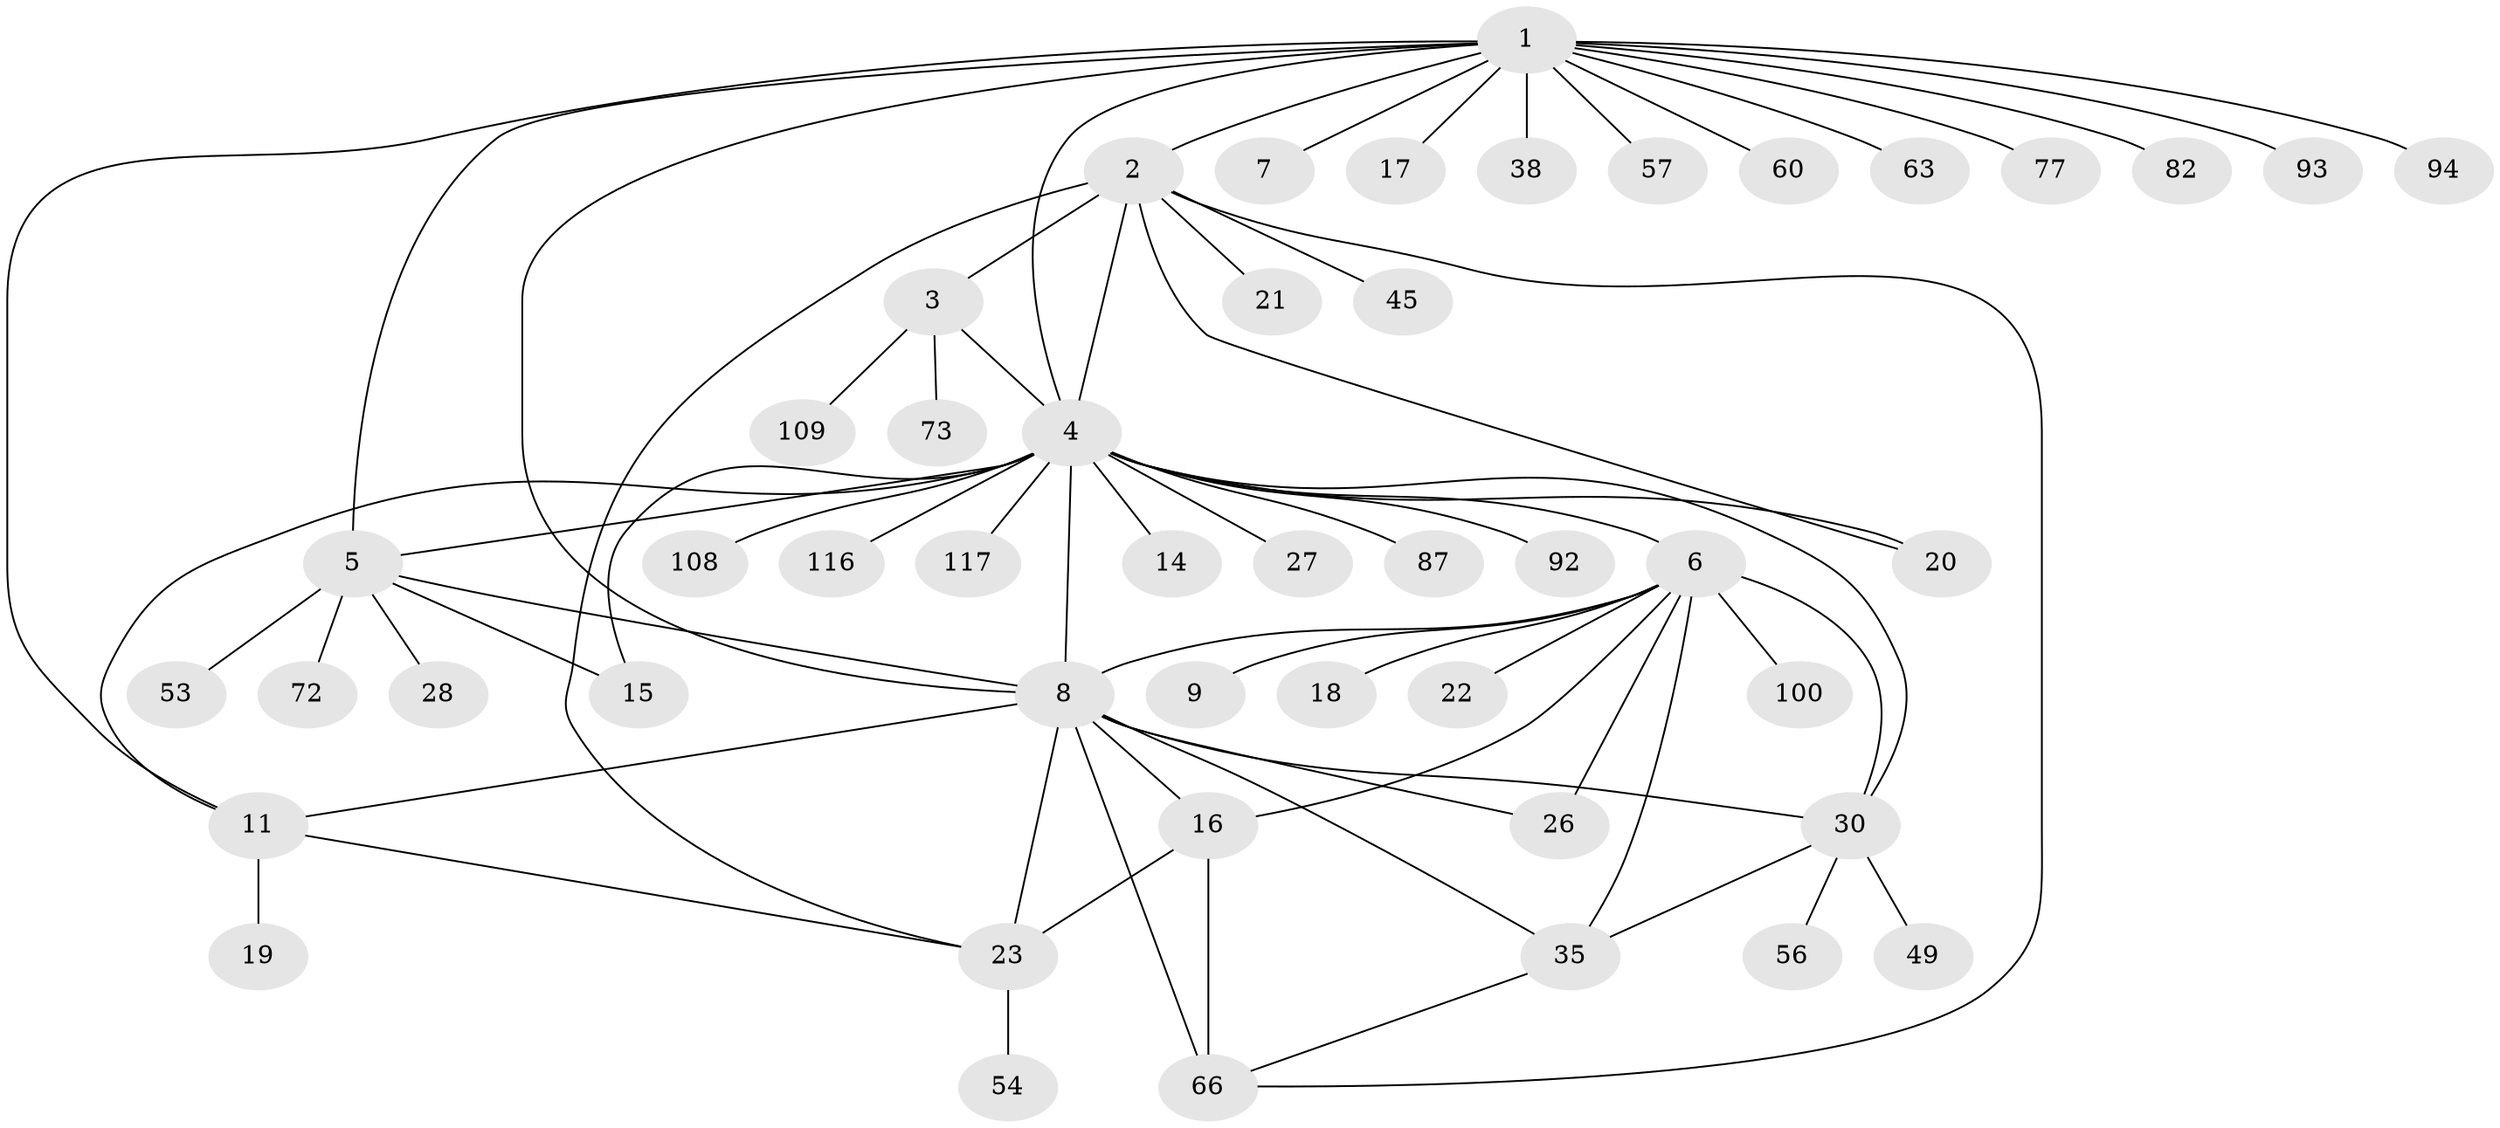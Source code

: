 // original degree distribution, {16: 0.008264462809917356, 8: 0.01652892561983471, 4: 0.06611570247933884, 21: 0.008264462809917356, 7: 0.03305785123966942, 14: 0.008264462809917356, 1: 0.5041322314049587, 12: 0.008264462809917356, 2: 0.21487603305785125, 5: 0.024793388429752067, 3: 0.09090909090909091, 6: 0.01652892561983471}
// Generated by graph-tools (version 1.1) at 2025/18/03/04/25 18:18:10]
// undirected, 48 vertices, 69 edges
graph export_dot {
graph [start="1"]
  node [color=gray90,style=filled];
  1;
  2;
  3;
  4 [super="+40+32+36+25+31+70+46+48+10"];
  5;
  6 [super="+51"];
  7;
  8 [super="+12+42+13+41+33"];
  9 [super="+74"];
  11;
  14 [super="+104"];
  15 [super="+81+110+24"];
  16 [super="+61"];
  17;
  18 [super="+55"];
  19;
  20 [super="+86"];
  21;
  22;
  23 [super="+44+103+68"];
  26 [super="+37+39"];
  27;
  28;
  30 [super="+47"];
  35 [super="+83+43"];
  38;
  45;
  49 [super="+118+59"];
  53;
  54;
  56;
  57 [super="+75"];
  60 [super="+119"];
  63 [super="+64"];
  66 [super="+102"];
  72;
  73;
  77;
  82;
  87;
  92;
  93;
  94;
  100;
  108;
  109;
  116;
  117;
  1 -- 2;
  1 -- 5;
  1 -- 7;
  1 -- 11;
  1 -- 17;
  1 -- 38;
  1 -- 57;
  1 -- 60;
  1 -- 63;
  1 -- 77;
  1 -- 82;
  1 -- 93;
  1 -- 94;
  1 -- 8;
  1 -- 4;
  2 -- 3;
  2 -- 4;
  2 -- 20;
  2 -- 21;
  2 -- 45;
  2 -- 66;
  2 -- 23;
  3 -- 4;
  3 -- 73;
  3 -- 109;
  4 -- 6 [weight=3];
  4 -- 8 [weight=4];
  4 -- 11;
  4 -- 14 [weight=2];
  4 -- 87;
  4 -- 92;
  4 -- 108;
  4 -- 116;
  4 -- 117;
  4 -- 15;
  4 -- 5;
  4 -- 20;
  4 -- 27;
  4 -- 30;
  5 -- 15;
  5 -- 28;
  5 -- 53;
  5 -- 72;
  5 -- 8;
  6 -- 9;
  6 -- 18;
  6 -- 22;
  6 -- 26;
  6 -- 30;
  6 -- 35;
  6 -- 100;
  6 -- 16;
  6 -- 8 [weight=2];
  8 -- 23 [weight=3];
  8 -- 66 [weight=2];
  8 -- 16 [weight=2];
  8 -- 26;
  8 -- 30;
  8 -- 35;
  8 -- 11;
  11 -- 19;
  11 -- 23;
  16 -- 66;
  16 -- 23;
  23 -- 54;
  30 -- 49;
  30 -- 56;
  30 -- 35;
  35 -- 66;
}
